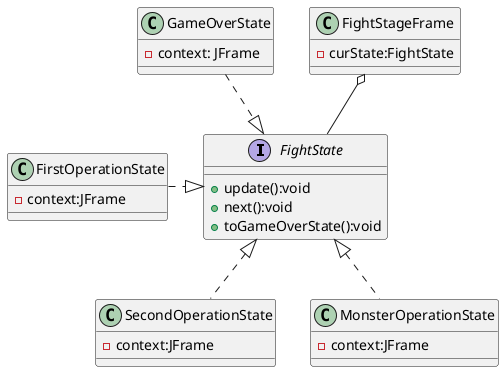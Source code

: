 @startuml state-pattern

interface FightState {
  + update():void
  + next():void
  + toGameOverState():void
}

class FirstOperationState {
  - context:JFrame
}

class SecondOperationState {
  - context:JFrame
}

class MonsterOperationState {
  - context:JFrame
}

class GameOverState {
  - context: JFrame
}

FightState <|.left. FirstOperationState
FightState <|.. SecondOperationState
FightState <|.. MonsterOperationState
GameOverState  ..|> FightState

' SecondOperationState <.. FirstOperationState

' SecondOperationState ..> MonsterOperationState

' FirstOperationState <.. MonsterOperationState

' FirstOperationState ..> GameOverState
' SecondOperationState ..> GameOverState
' MonsterOperationState ..> GameOverState

class FightStageFrame {
  - curState:FightState
}

FightStageFrame o-- FightState

@enduml

@startuml state-flow

class FirstOperationState
class SecondOperationState
class MonsterOperationState
class GameOverState

FirstOperationState ..> SecondOperationState

SecondOperationState ..> MonsterOperationState

FirstOperationState <.. MonsterOperationState

GameOverState <.. SecondOperationState
GameOverState <.. MonsterOperationState
GameOverState <.. FirstOperationState

@enduml